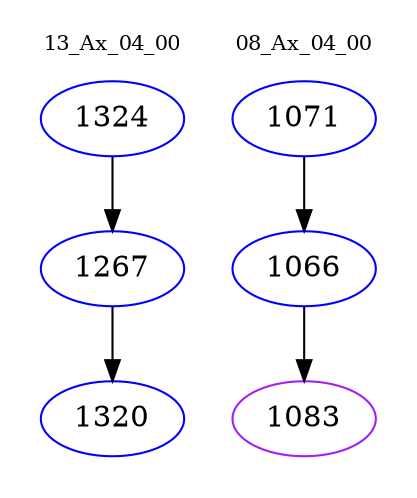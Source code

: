 digraph{
subgraph cluster_0 {
color = white
label = "13_Ax_04_00";
fontsize=10;
T0_1324 [label="1324", color="blue"]
T0_1324 -> T0_1267 [color="black"]
T0_1267 [label="1267", color="blue"]
T0_1267 -> T0_1320 [color="black"]
T0_1320 [label="1320", color="blue"]
}
subgraph cluster_1 {
color = white
label = "08_Ax_04_00";
fontsize=10;
T1_1071 [label="1071", color="blue"]
T1_1071 -> T1_1066 [color="black"]
T1_1066 [label="1066", color="blue"]
T1_1066 -> T1_1083 [color="black"]
T1_1083 [label="1083", color="purple"]
}
}
